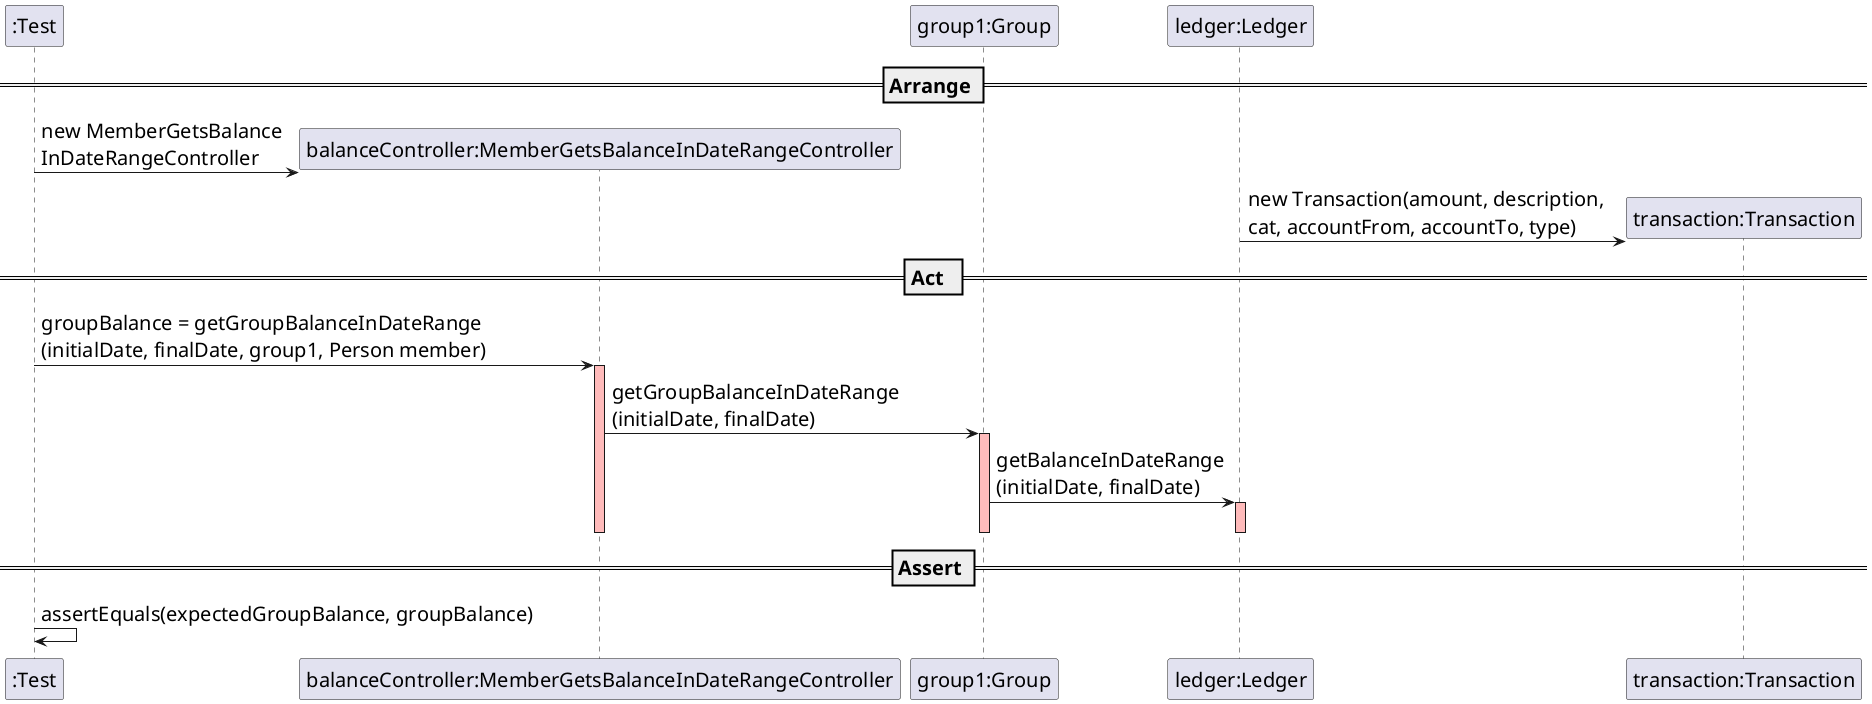 @startuml

skinparam DefaultFontSize 20

create ":Test"

== Arrange ==

create "balanceController:MemberGetsBalanceInDateRangeController"
":Test" -> "balanceController:MemberGetsBalanceInDateRangeController" : new MemberGetsBalance\nInDateRangeController

participant "group1:Group"

participant "ledger:Ledger"

create "transaction:Transaction"
"ledger:Ledger" -> "transaction:Transaction" : new Transaction(amount, description, \ncat, accountFrom, accountTo, type)
deactivate "ledger:Ledger" #FFBBBB

== Act  ==

":Test" -> "balanceController:MemberGetsBalanceInDateRangeController" : groupBalance = getGroupBalanceInDateRange\n(initialDate, finalDate, group1, Person member)
activate "balanceController:MemberGetsBalanceInDateRangeController" #FFBBBB

"balanceController:MemberGetsBalanceInDateRangeController" -> "group1:Group": getGroupBalanceInDateRange\n(initialDate, finalDate)
activate "group1:Group" #FFBBBB

"group1:Group" -> "ledger:Ledger": getBalanceInDateRange\n(initialDate, finalDate)
activate "ledger:Ledger" #FFBBBB

deactivate "ledger:Ledger"
deactivate "group1:Group"
deactivate "balanceController:MemberGetsBalanceInDateRangeController"

== Assert ==

":Test" -> ":Test" : assertEquals(expectedGroupBalance, groupBalance)

@enduml